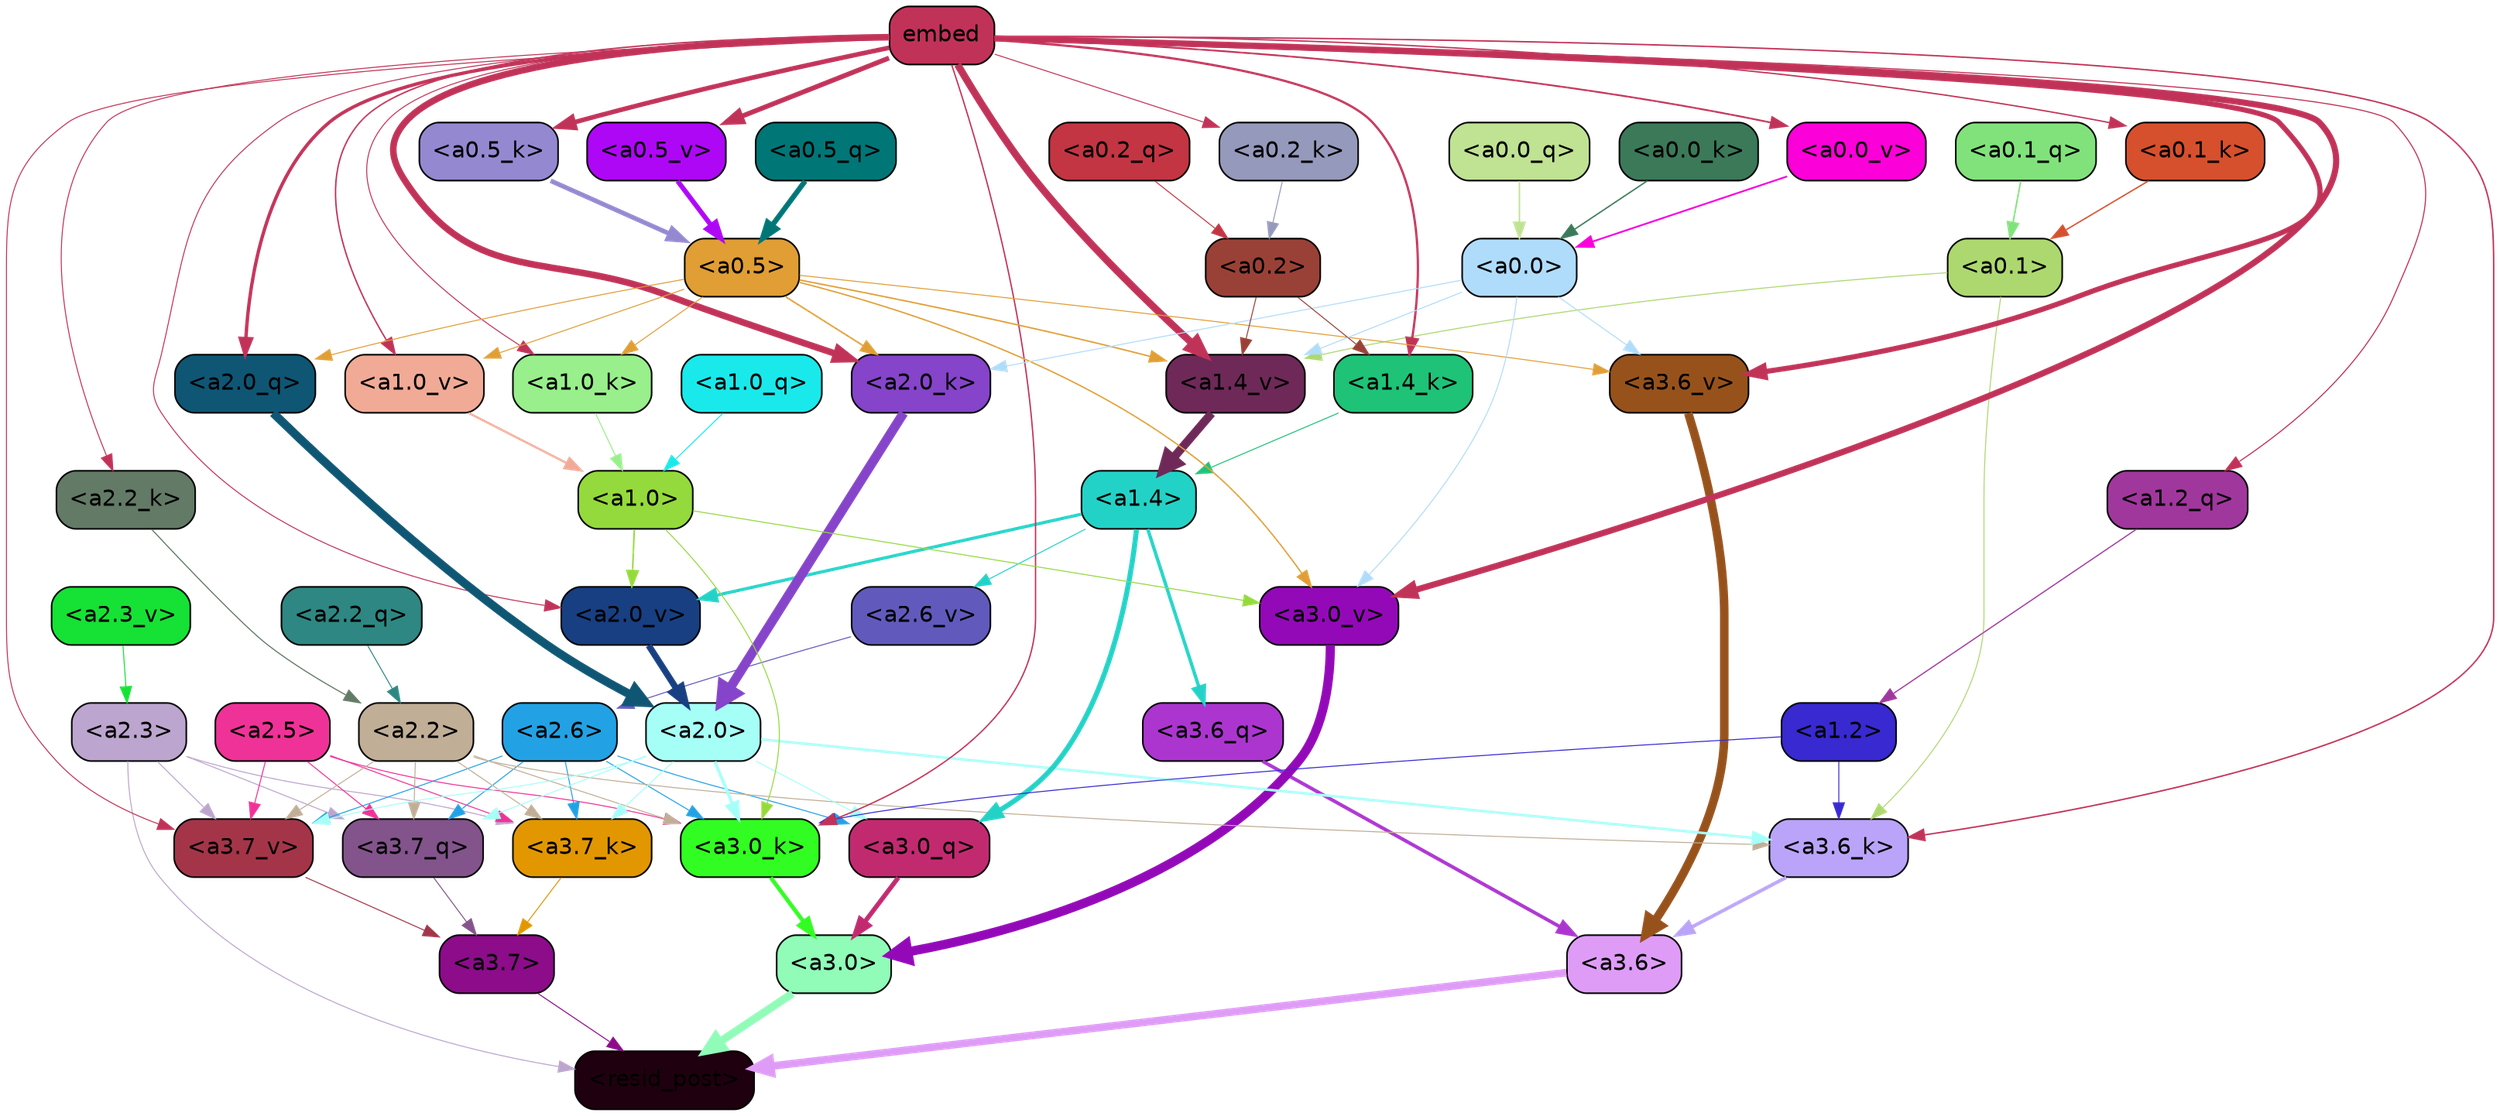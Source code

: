 strict digraph "" {
	graph [bgcolor=transparent,
		layout=dot,
		overlap=false,
		splines=true
	];
	"<a3.7>"	[color=black,
		fillcolor="#8c0c8a",
		fontname=Helvetica,
		shape=box,
		style="filled, rounded"];
	"<resid_post>"	[color=black,
		fillcolor="#1f000f",
		fontname=Helvetica,
		shape=box,
		style="filled, rounded"];
	"<a3.7>" -> "<resid_post>"	[color="#8c0c8a",
		penwidth=0.6];
	"<a3.6>"	[color=black,
		fillcolor="#df9cf7",
		fontname=Helvetica,
		shape=box,
		style="filled, rounded"];
	"<a3.6>" -> "<resid_post>"	[color="#df9cf7",
		penwidth=4.751592040061951];
	"<a3.0>"	[color=black,
		fillcolor="#90fcb7",
		fontname=Helvetica,
		shape=box,
		style="filled, rounded"];
	"<a3.0>" -> "<resid_post>"	[color="#90fcb7",
		penwidth=4.904066681861877];
	"<a2.3>"	[color=black,
		fillcolor="#bca5ce",
		fontname=Helvetica,
		shape=box,
		style="filled, rounded"];
	"<a2.3>" -> "<resid_post>"	[color="#bca5ce",
		penwidth=0.6];
	"<a3.7_q>"	[color=black,
		fillcolor="#83538c",
		fontname=Helvetica,
		shape=box,
		style="filled, rounded"];
	"<a2.3>" -> "<a3.7_q>"	[color="#bca5ce",
		penwidth=0.6];
	"<a3.7_k>"	[color=black,
		fillcolor="#e29701",
		fontname=Helvetica,
		shape=box,
		style="filled, rounded"];
	"<a2.3>" -> "<a3.7_k>"	[color="#bca5ce",
		penwidth=0.6069068089127541];
	"<a3.7_v>"	[color=black,
		fillcolor="#a43549",
		fontname=Helvetica,
		shape=box,
		style="filled, rounded"];
	"<a2.3>" -> "<a3.7_v>"	[color="#bca5ce",
		penwidth=0.6];
	"<a3.7_q>" -> "<a3.7>"	[color="#83538c",
		penwidth=0.6];
	"<a3.6_q>"	[color=black,
		fillcolor="#ac35d0",
		fontname=Helvetica,
		shape=box,
		style="filled, rounded"];
	"<a3.6_q>" -> "<a3.6>"	[color="#ac35d0",
		penwidth=2.160832464694977];
	"<a3.0_q>"	[color=black,
		fillcolor="#c22a70",
		fontname=Helvetica,
		shape=box,
		style="filled, rounded"];
	"<a3.0_q>" -> "<a3.0>"	[color="#c22a70",
		penwidth=2.870753765106201];
	"<a3.7_k>" -> "<a3.7>"	[color="#e29701",
		penwidth=0.6];
	"<a3.6_k>"	[color=black,
		fillcolor="#baa4f9",
		fontname=Helvetica,
		shape=box,
		style="filled, rounded"];
	"<a3.6_k>" -> "<a3.6>"	[color="#baa4f9",
		penwidth=2.13908451795578];
	"<a3.0_k>"	[color=black,
		fillcolor="#32fd22",
		fontname=Helvetica,
		shape=box,
		style="filled, rounded"];
	"<a3.0_k>" -> "<a3.0>"	[color="#32fd22",
		penwidth=2.520303964614868];
	"<a3.7_v>" -> "<a3.7>"	[color="#a43549",
		penwidth=0.6];
	"<a3.6_v>"	[color=black,
		fillcolor="#97521c",
		fontname=Helvetica,
		shape=box,
		style="filled, rounded"];
	"<a3.6_v>" -> "<a3.6>"	[color="#97521c",
		penwidth=5.297133803367615];
	"<a3.0_v>"	[color=black,
		fillcolor="#9309b8",
		fontname=Helvetica,
		shape=box,
		style="filled, rounded"];
	"<a3.0_v>" -> "<a3.0>"	[color="#9309b8",
		penwidth=5.680712580680847];
	"<a2.6>"	[color=black,
		fillcolor="#22a2e5",
		fontname=Helvetica,
		shape=box,
		style="filled, rounded"];
	"<a2.6>" -> "<a3.7_q>"	[color="#22a2e5",
		penwidth=0.6];
	"<a2.6>" -> "<a3.0_q>"	[color="#22a2e5",
		penwidth=0.6];
	"<a2.6>" -> "<a3.7_k>"	[color="#22a2e5",
		penwidth=0.6];
	"<a2.6>" -> "<a3.0_k>"	[color="#22a2e5",
		penwidth=0.6];
	"<a2.6>" -> "<a3.7_v>"	[color="#22a2e5",
		penwidth=0.6];
	"<a2.5>"	[color=black,
		fillcolor="#ef3297",
		fontname=Helvetica,
		shape=box,
		style="filled, rounded"];
	"<a2.5>" -> "<a3.7_q>"	[color="#ef3297",
		penwidth=0.6];
	"<a2.5>" -> "<a3.7_k>"	[color="#ef3297",
		penwidth=0.6];
	"<a2.5>" -> "<a3.0_k>"	[color="#ef3297",
		penwidth=0.6];
	"<a2.5>" -> "<a3.7_v>"	[color="#ef3297",
		penwidth=0.6];
	"<a2.2>"	[color=black,
		fillcolor="#c1ae97",
		fontname=Helvetica,
		shape=box,
		style="filled, rounded"];
	"<a2.2>" -> "<a3.7_q>"	[color="#c1ae97",
		penwidth=0.6];
	"<a2.2>" -> "<a3.7_k>"	[color="#c1ae97",
		penwidth=0.6];
	"<a2.2>" -> "<a3.6_k>"	[color="#c1ae97",
		penwidth=0.6];
	"<a2.2>" -> "<a3.0_k>"	[color="#c1ae97",
		penwidth=0.6];
	"<a2.2>" -> "<a3.7_v>"	[color="#c1ae97",
		penwidth=0.6];
	"<a2.0>"	[color=black,
		fillcolor="#a6fff7",
		fontname=Helvetica,
		shape=box,
		style="filled, rounded"];
	"<a2.0>" -> "<a3.7_q>"	[color="#a6fff7",
		penwidth=0.6];
	"<a2.0>" -> "<a3.0_q>"	[color="#a6fff7",
		penwidth=0.6];
	"<a2.0>" -> "<a3.7_k>"	[color="#a6fff7",
		penwidth=0.6];
	"<a2.0>" -> "<a3.6_k>"	[color="#a6fff7",
		penwidth=1.564806342124939];
	"<a2.0>" -> "<a3.0_k>"	[color="#a6fff7",
		penwidth=1.9353990852832794];
	"<a2.0>" -> "<a3.7_v>"	[color="#a6fff7",
		penwidth=0.6];
	"<a1.4>"	[color=black,
		fillcolor="#23d2c6",
		fontname=Helvetica,
		shape=box,
		style="filled, rounded"];
	"<a1.4>" -> "<a3.6_q>"	[color="#23d2c6",
		penwidth=2.0727532356977463];
	"<a1.4>" -> "<a3.0_q>"	[color="#23d2c6",
		penwidth=3.1279823780059814];
	"<a2.6_v>"	[color=black,
		fillcolor="#615abc",
		fontname=Helvetica,
		shape=box,
		style="filled, rounded"];
	"<a1.4>" -> "<a2.6_v>"	[color="#23d2c6",
		penwidth=0.6];
	"<a2.0_v>"	[color=black,
		fillcolor="#173f82",
		fontname=Helvetica,
		shape=box,
		style="filled, rounded"];
	"<a1.4>" -> "<a2.0_v>"	[color="#23d2c6",
		penwidth=1.9170897603034973];
	"<a1.2>"	[color=black,
		fillcolor="#3829d1",
		fontname=Helvetica,
		shape=box,
		style="filled, rounded"];
	"<a1.2>" -> "<a3.6_k>"	[color="#3829d1",
		penwidth=0.6];
	"<a1.2>" -> "<a3.0_k>"	[color="#3829d1",
		penwidth=0.6];
	"<a0.1>"	[color=black,
		fillcolor="#add86f",
		fontname=Helvetica,
		shape=box,
		style="filled, rounded"];
	"<a0.1>" -> "<a3.6_k>"	[color="#add86f",
		penwidth=0.6];
	"<a1.4_v>"	[color=black,
		fillcolor="#6e2958",
		fontname=Helvetica,
		shape=box,
		style="filled, rounded"];
	"<a0.1>" -> "<a1.4_v>"	[color="#add86f",
		penwidth=0.6202214732766151];
	embed	[color=black,
		fillcolor="#c13258",
		fontname=Helvetica,
		shape=box,
		style="filled, rounded"];
	embed -> "<a3.6_k>"	[color="#c13258",
		penwidth=0.8915999233722687];
	embed -> "<a3.0_k>"	[color="#c13258",
		penwidth=0.832088902592659];
	embed -> "<a3.7_v>"	[color="#c13258",
		penwidth=0.6];
	embed -> "<a3.6_v>"	[color="#c13258",
		penwidth=3.1840110421180725];
	embed -> "<a3.0_v>"	[color="#c13258",
		penwidth=3.8132747188210487];
	"<a2.0_q>"	[color=black,
		fillcolor="#0f5674",
		fontname=Helvetica,
		shape=box,
		style="filled, rounded"];
	embed -> "<a2.0_q>"	[color="#c13258",
		penwidth=2.084651827812195];
	"<a2.2_k>"	[color=black,
		fillcolor="#627a66",
		fontname=Helvetica,
		shape=box,
		style="filled, rounded"];
	embed -> "<a2.2_k>"	[color="#c13258",
		penwidth=0.6];
	"<a2.0_k>"	[color=black,
		fillcolor="#8544c9",
		fontname=Helvetica,
		shape=box,
		style="filled, rounded"];
	embed -> "<a2.0_k>"	[color="#c13258",
		penwidth=4.084526404738426];
	embed -> "<a2.0_v>"	[color="#c13258",
		penwidth=0.6];
	"<a1.2_q>"	[color=black,
		fillcolor="#a0379d",
		fontname=Helvetica,
		shape=box,
		style="filled, rounded"];
	embed -> "<a1.2_q>"	[color="#c13258",
		penwidth=0.6670737266540527];
	"<a1.4_k>"	[color=black,
		fillcolor="#1ec377",
		fontname=Helvetica,
		shape=box,
		style="filled, rounded"];
	embed -> "<a1.4_k>"	[color="#c13258",
		penwidth=1.3912410736083984];
	"<a1.0_k>"	[color=black,
		fillcolor="#98ef8b",
		fontname=Helvetica,
		shape=box,
		style="filled, rounded"];
	embed -> "<a1.0_k>"	[color="#c13258",
		penwidth=0.6];
	embed -> "<a1.4_v>"	[color="#c13258",
		penwidth=4.4888065457344055];
	"<a1.0_v>"	[color=black,
		fillcolor="#f1aa96",
		fontname=Helvetica,
		shape=box,
		style="filled, rounded"];
	embed -> "<a1.0_v>"	[color="#c13258",
		penwidth=0.8796700537204742];
	"<a0.5_k>"	[color=black,
		fillcolor="#9489d1",
		fontname=Helvetica,
		shape=box,
		style="filled, rounded"];
	embed -> "<a0.5_k>"	[color="#c13258",
		penwidth=2.847888708114624];
	"<a0.2_k>"	[color=black,
		fillcolor="#9599bb",
		fontname=Helvetica,
		shape=box,
		style="filled, rounded"];
	embed -> "<a0.2_k>"	[color="#c13258",
		penwidth=0.6];
	"<a0.1_k>"	[color=black,
		fillcolor="#d6502d",
		fontname=Helvetica,
		shape=box,
		style="filled, rounded"];
	embed -> "<a0.1_k>"	[color="#c13258",
		penwidth=0.8383875787258148];
	"<a0.5_v>"	[color=black,
		fillcolor="#ae07f6",
		fontname=Helvetica,
		shape=box,
		style="filled, rounded"];
	embed -> "<a0.5_v>"	[color="#c13258",
		penwidth=2.9884533882141113];
	"<a0.0_v>"	[color=black,
		fillcolor="#fb00d8",
		fontname=Helvetica,
		shape=box,
		style="filled, rounded"];
	embed -> "<a0.0_v>"	[color="#c13258",
		penwidth=1.0739320516586304];
	"<a1.0>"	[color=black,
		fillcolor="#94da3c",
		fontname=Helvetica,
		shape=box,
		style="filled, rounded"];
	"<a1.0>" -> "<a3.0_k>"	[color="#94da3c",
		penwidth=0.6];
	"<a1.0>" -> "<a3.0_v>"	[color="#94da3c",
		penwidth=0.6];
	"<a1.0>" -> "<a2.0_v>"	[color="#94da3c",
		penwidth=0.9450988052412868];
	"<a0.5>"	[color=black,
		fillcolor="#e09e35",
		fontname=Helvetica,
		shape=box,
		style="filled, rounded"];
	"<a0.5>" -> "<a3.6_v>"	[color="#e09e35",
		penwidth=0.6];
	"<a0.5>" -> "<a3.0_v>"	[color="#e09e35",
		penwidth=0.8331108838319778];
	"<a0.5>" -> "<a2.0_q>"	[color="#e09e35",
		penwidth=0.6];
	"<a0.5>" -> "<a2.0_k>"	[color="#e09e35",
		penwidth=0.9412797391414642];
	"<a0.5>" -> "<a1.0_k>"	[color="#e09e35",
		penwidth=0.6];
	"<a0.5>" -> "<a1.4_v>"	[color="#e09e35",
		penwidth=0.8757842034101486];
	"<a0.5>" -> "<a1.0_v>"	[color="#e09e35",
		penwidth=0.6];
	"<a0.0>"	[color=black,
		fillcolor="#b0dcfb",
		fontname=Helvetica,
		shape=box,
		style="filled, rounded"];
	"<a0.0>" -> "<a3.6_v>"	[color="#b0dcfb",
		penwidth=0.6];
	"<a0.0>" -> "<a3.0_v>"	[color="#b0dcfb",
		penwidth=0.6];
	"<a0.0>" -> "<a2.0_k>"	[color="#b0dcfb",
		penwidth=0.6];
	"<a0.0>" -> "<a1.4_v>"	[color="#b0dcfb",
		penwidth=0.6];
	"<a2.2_q>"	[color=black,
		fillcolor="#2e8782",
		fontname=Helvetica,
		shape=box,
		style="filled, rounded"];
	"<a2.2_q>" -> "<a2.2>"	[color="#2e8782",
		penwidth=0.6];
	"<a2.0_q>" -> "<a2.0>"	[color="#0f5674",
		penwidth=5.29856276512146];
	"<a2.2_k>" -> "<a2.2>"	[color="#627a66",
		penwidth=0.6722683310508728];
	"<a2.0_k>" -> "<a2.0>"	[color="#8544c9",
		penwidth=5.859246134757996];
	"<a2.6_v>" -> "<a2.6>"	[color="#615abc",
		penwidth=0.6];
	"<a2.3_v>"	[color=black,
		fillcolor="#15e234",
		fontname=Helvetica,
		shape=box,
		style="filled, rounded"];
	"<a2.3_v>" -> "<a2.3>"	[color="#15e234",
		penwidth=0.6];
	"<a2.0_v>" -> "<a2.0>"	[color="#173f82",
		penwidth=3.9621697664260864];
	"<a1.2_q>" -> "<a1.2>"	[color="#a0379d",
		penwidth=0.7185482024215162];
	"<a1.0_q>"	[color=black,
		fillcolor="#19e9eb",
		fontname=Helvetica,
		shape=box,
		style="filled, rounded"];
	"<a1.0_q>" -> "<a1.0>"	[color="#19e9eb",
		penwidth=0.6];
	"<a1.4_k>" -> "<a1.4>"	[color="#1ec377",
		penwidth=0.6];
	"<a1.0_k>" -> "<a1.0>"	[color="#98ef8b",
		penwidth=0.6];
	"<a1.4_v>" -> "<a1.4>"	[color="#6e2958",
		penwidth=5.280138969421387];
	"<a1.0_v>" -> "<a1.0>"	[color="#f1aa96",
		penwidth=1.318962275981903];
	"<a0.2>"	[color=black,
		fillcolor="#9a4137",
		fontname=Helvetica,
		shape=box,
		style="filled, rounded"];
	"<a0.2>" -> "<a1.4_k>"	[color="#9a4137",
		penwidth=0.6];
	"<a0.2>" -> "<a1.4_v>"	[color="#9a4137",
		penwidth=0.6];
	"<a0.5_q>"	[color=black,
		fillcolor="#017677",
		fontname=Helvetica,
		shape=box,
		style="filled, rounded"];
	"<a0.5_q>" -> "<a0.5>"	[color="#017677",
		penwidth=3.2608389854431152];
	"<a0.2_q>"	[color=black,
		fillcolor="#c33543",
		fontname=Helvetica,
		shape=box,
		style="filled, rounded"];
	"<a0.2_q>" -> "<a0.2>"	[color="#c33543",
		penwidth=0.6];
	"<a0.1_q>"	[color=black,
		fillcolor="#81e27b",
		fontname=Helvetica,
		shape=box,
		style="filled, rounded"];
	"<a0.1_q>" -> "<a0.1>"	[color="#81e27b",
		penwidth=0.9313003718852997];
	"<a0.0_q>"	[color=black,
		fillcolor="#c0e293",
		fontname=Helvetica,
		shape=box,
		style="filled, rounded"];
	"<a0.0_q>" -> "<a0.0>"	[color="#c0e293",
		penwidth=0.889376699924469];
	"<a0.5_k>" -> "<a0.5>"	[color="#9489d1",
		penwidth=2.847884178161621];
	"<a0.2_k>" -> "<a0.2>"	[color="#9599bb",
		penwidth=0.6];
	"<a0.1_k>" -> "<a0.1>"	[color="#d6502d",
		penwidth=0.8383780717849731];
	"<a0.0_k>"	[color=black,
		fillcolor="#3b7959",
		fontname=Helvetica,
		shape=box,
		style="filled, rounded"];
	"<a0.0_k>" -> "<a0.0>"	[color="#3b7959",
		penwidth=0.8456957042217255];
	"<a0.5_v>" -> "<a0.5>"	[color="#ae07f6",
		penwidth=3.0173392295837402];
	"<a0.0_v>" -> "<a0.0>"	[color="#fb00d8",
		penwidth=1.0739268958568573];
}
